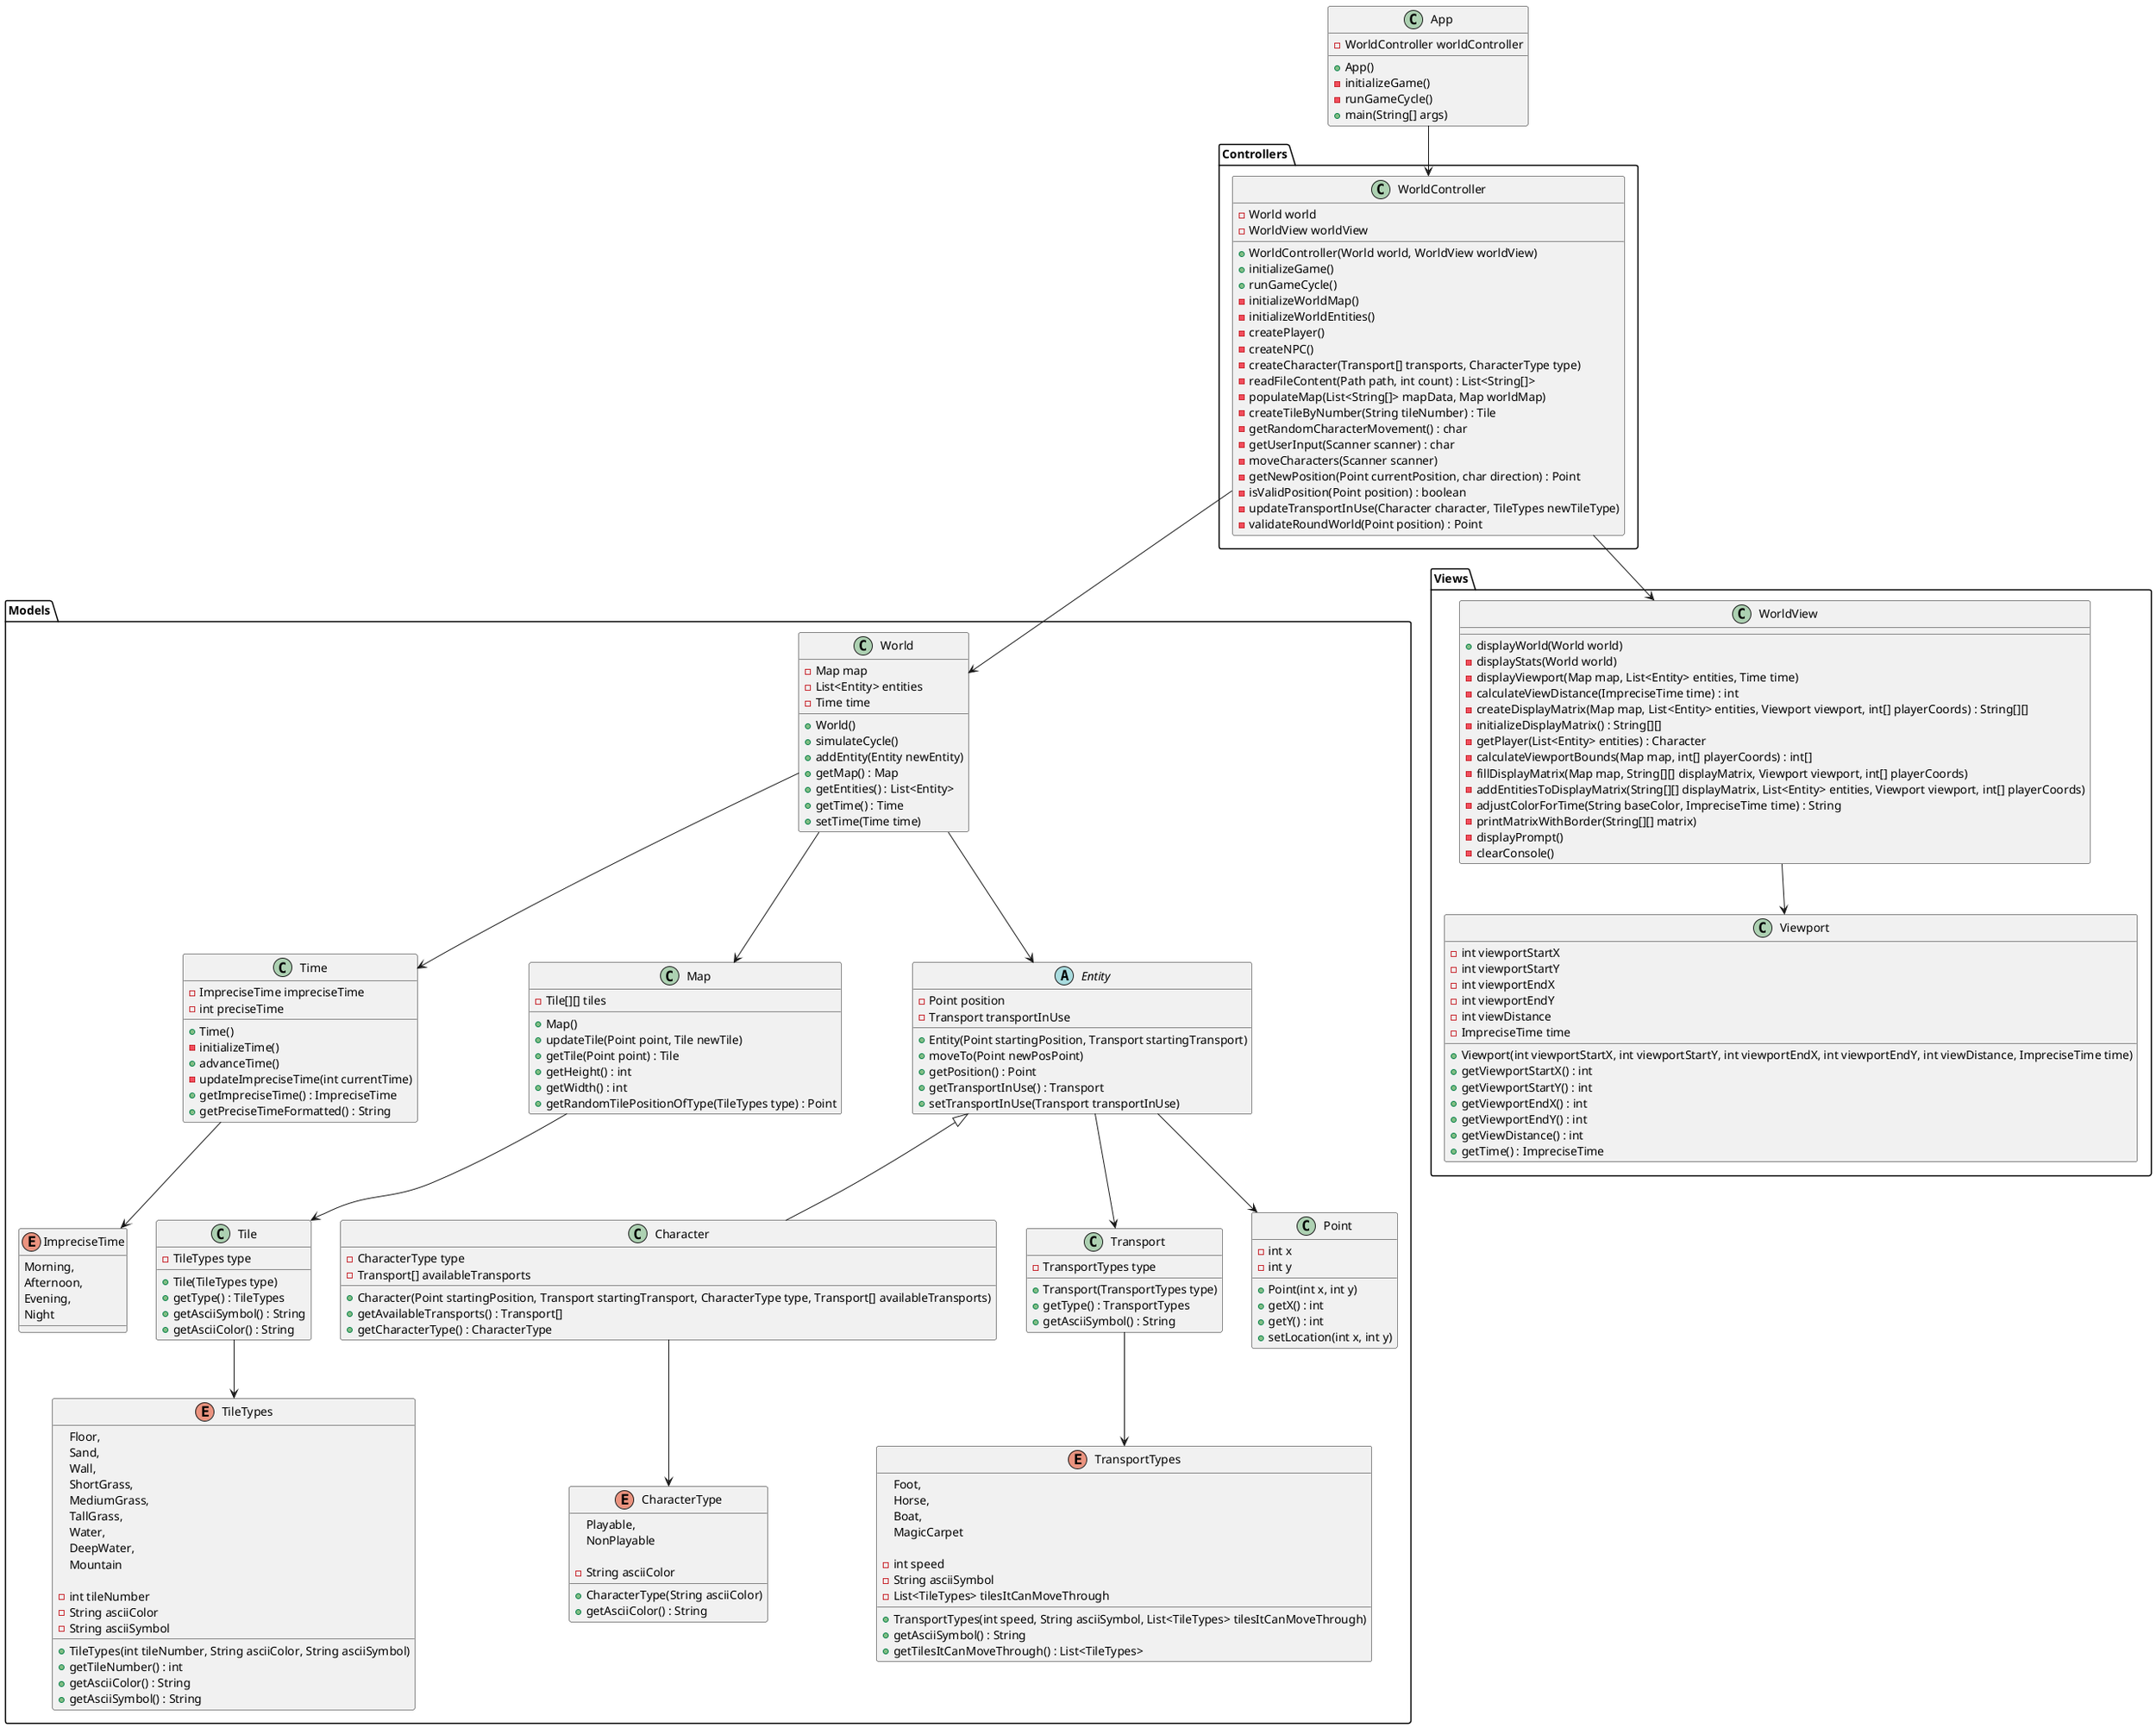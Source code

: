 @startuml DiagramaDeAplicacion

class App {
    - WorldController worldController

    + App()
    - initializeGame()
    - runGameCycle()
    + main(String[] args)
}

package "Models" {
    class World {
        - Map map
        - List<Entity> entities
        - Time time

        + World()
        + simulateCycle()
        + addEntity(Entity newEntity)
        + getMap() : Map
        + getEntities() : List<Entity>
        + getTime() : Time
        + setTime(Time time)
    }

    class Time {
        - ImpreciseTime impreciseTime
        - int preciseTime

        + Time()
        - initializeTime()
        + advanceTime()
        - updateImpreciseTime(int currentTime)
        + getImpreciseTime() : ImpreciseTime
        + getPreciseTimeFormatted() : String
    }

    class Map {
        - Tile[][] tiles

        + Map()
        + updateTile(Point point, Tile newTile)
        + getTile(Point point) : Tile
        + getHeight() : int
        + getWidth() : int
        + getRandomTilePositionOfType(TileTypes type) : Point
    }

    class Tile {
        - TileTypes type

        + Tile(TileTypes type)
        + getType() : TileTypes
        + getAsciiSymbol() : String
        + getAsciiColor() : String
    }

    abstract class Entity {
        - Point position
        - Transport transportInUse

        + Entity(Point startingPosition, Transport startingTransport)
        + moveTo(Point newPosPoint)
        + getPosition() : Point
        + getTransportInUse() : Transport
        + setTransportInUse(Transport transportInUse)
    }

    class Character extends Entity {
        - CharacterType type
        - Transport[] availableTransports

        + Character(Point startingPosition, Transport startingTransport, CharacterType type, Transport[] availableTransports)
        + getAvailableTransports() : Transport[]
        + getCharacterType() : CharacterType
    }

    class Transport {
        - TransportTypes type

        + Transport(TransportTypes type)
        + getType() : TransportTypes
        + getAsciiSymbol() : String
    }

    class Point {
        - int x
        - int y

        + Point(int x, int y)
        + getX() : int
        + getY() : int
        + setLocation(int x, int y)
    }

    enum TileTypes {
        Floor,    
        Sand,     
        Wall,     
        ShortGrass, 
        MediumGrass, 
        TallGrass,  
        Water,     
        DeepWater,  
        Mountain

        - int tileNumber
        - String asciiColor
        - String asciiSymbol

        + TileTypes(int tileNumber, String asciiColor, String asciiSymbol)
        + getTileNumber() : int
        + getAsciiColor() : String
        + getAsciiSymbol() : String
    }

    enum ImpreciseTime {
        Morning,
        Afternoon,
        Evening,
        Night
    }

    enum TransportTypes {
        Foot,
        Horse,
        Boat,
        MagicCarpet

        - int speed
        - String asciiSymbol
        - List<TileTypes> tilesItCanMoveThrough

        + TransportTypes(int speed, String asciiSymbol, List<TileTypes> tilesItCanMoveThrough)
        + getAsciiSymbol() : String
        + getTilesItCanMoveThrough() : List<TileTypes>
    }

    enum CharacterType {
        Playable,
        NonPlayable

        - String asciiColor
        + CharacterType(String asciiColor)
        + getAsciiColor() : String
    }
}

package "Views" {
    class WorldView {
        + displayWorld(World world)
        - displayStats(World world)
        - displayViewport(Map map, List<Entity> entities, Time time)
        - calculateViewDistance(ImpreciseTime time) : int
        - createDisplayMatrix(Map map, List<Entity> entities, Viewport viewport, int[] playerCoords) : String[][]
        - initializeDisplayMatrix() : String[][]
        - getPlayer(List<Entity> entities) : Character
        - calculateViewportBounds(Map map, int[] playerCoords) : int[]
        - fillDisplayMatrix(Map map, String[][] displayMatrix, Viewport viewport, int[] playerCoords)
        - addEntitiesToDisplayMatrix(String[][] displayMatrix, List<Entity> entities, Viewport viewport, int[] playerCoords)
        - adjustColorForTime(String baseColor, ImpreciseTime time) : String
        - printMatrixWithBorder(String[][] matrix)
        - displayPrompt()
        - clearConsole()
    }

    class Viewport {
        - int viewportStartX
        - int viewportStartY
        - int viewportEndX
        - int viewportEndY
        - int viewDistance
        - ImpreciseTime time

        + Viewport(int viewportStartX, int viewportStartY, int viewportEndX, int viewportEndY, int viewDistance, ImpreciseTime time)
        + getViewportStartX() : int
        + getViewportStartY() : int
        + getViewportEndX() : int
        + getViewportEndY() : int
        + getViewDistance() : int
        + getTime() : ImpreciseTime
    }
}

package "Controllers" {
    class WorldController {
        - World world
        - WorldView worldView

        + WorldController(World world, WorldView worldView)
        + initializeGame()
        + runGameCycle()
        - initializeWorldMap()
        - initializeWorldEntities()
        - createPlayer()
        - createNPC()
        - createCharacter(Transport[] transports, CharacterType type)
        - readFileContent(Path path, int count) : List<String[]>
        - populateMap(List<String[]> mapData, Map worldMap)
        - createTileByNumber(String tileNumber) : Tile
        - getRandomCharacterMovement() : char
        - getUserInput(Scanner scanner) : char
        - moveCharacters(Scanner scanner)
        - getNewPosition(Point currentPosition, char direction) : Point
        - isValidPosition(Point position) : boolean
        - updateTransportInUse(Character character, TileTypes newTileType)
        - validateRoundWorld(Point position) : Point
    }
}

World --> Map
World --> Entity
World --> Time
Map --> Tile
Tile --> TileTypes
Entity --> Point
Entity --> Transport
Transport --> TransportTypes
Time --> ImpreciseTime
Character --> CharacterType
WorldController --> World
WorldController --> WorldView
App --> WorldController
WorldView --> Viewport

@enduml
